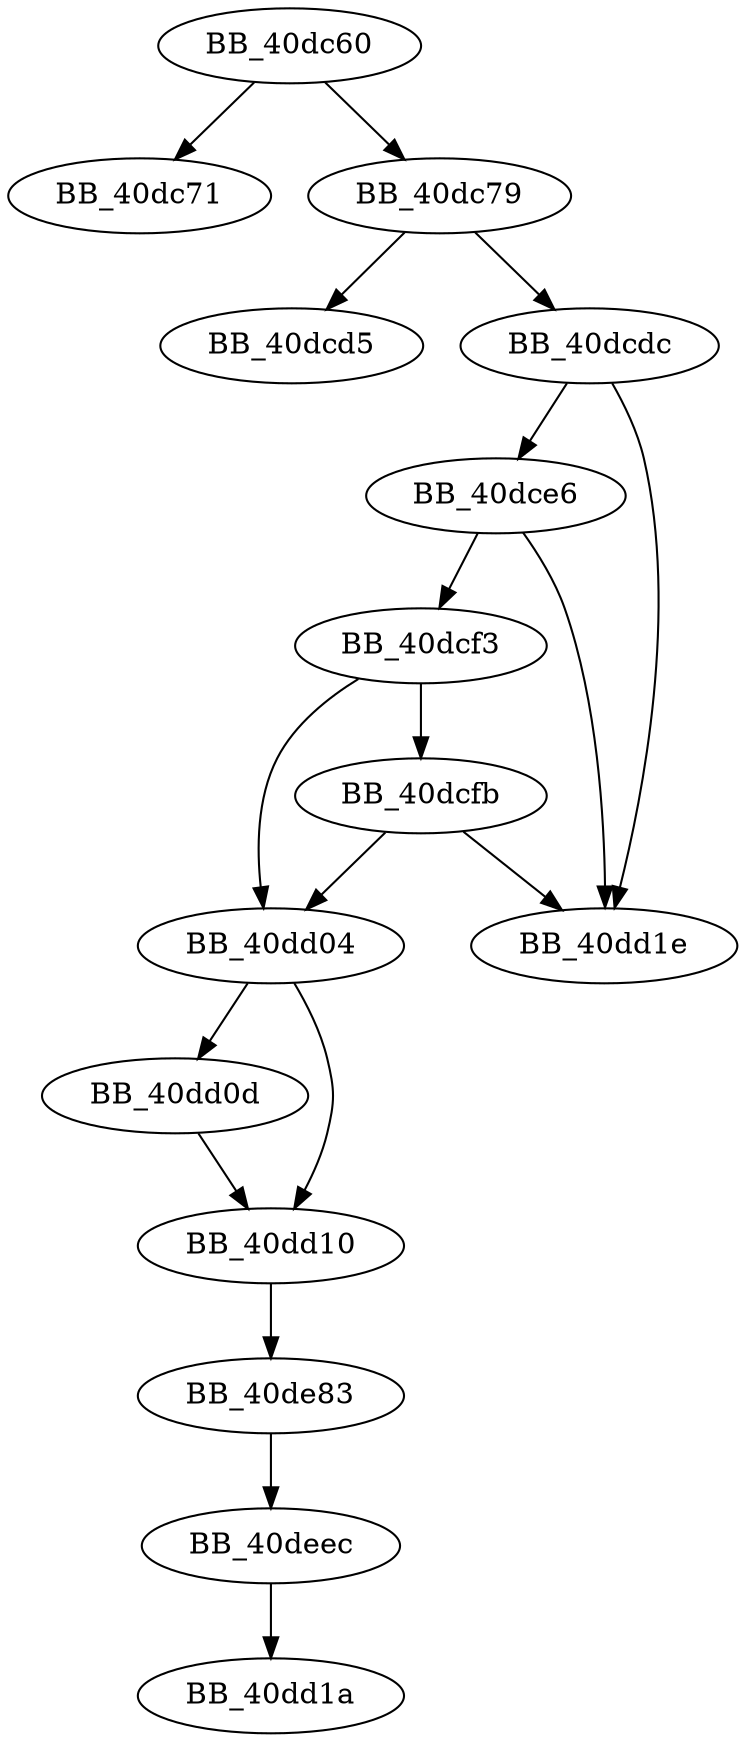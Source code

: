 DiGraph sub_40DC60{
BB_40dc60->BB_40dc71
BB_40dc60->BB_40dc79
BB_40dc79->BB_40dcd5
BB_40dc79->BB_40dcdc
BB_40dcdc->BB_40dce6
BB_40dcdc->BB_40dd1e
BB_40dce6->BB_40dcf3
BB_40dce6->BB_40dd1e
BB_40dcf3->BB_40dcfb
BB_40dcf3->BB_40dd04
BB_40dcfb->BB_40dd04
BB_40dcfb->BB_40dd1e
BB_40dd04->BB_40dd0d
BB_40dd04->BB_40dd10
BB_40dd0d->BB_40dd10
BB_40dd10->BB_40de83
BB_40de83->BB_40deec
BB_40deec->BB_40dd1a
}
